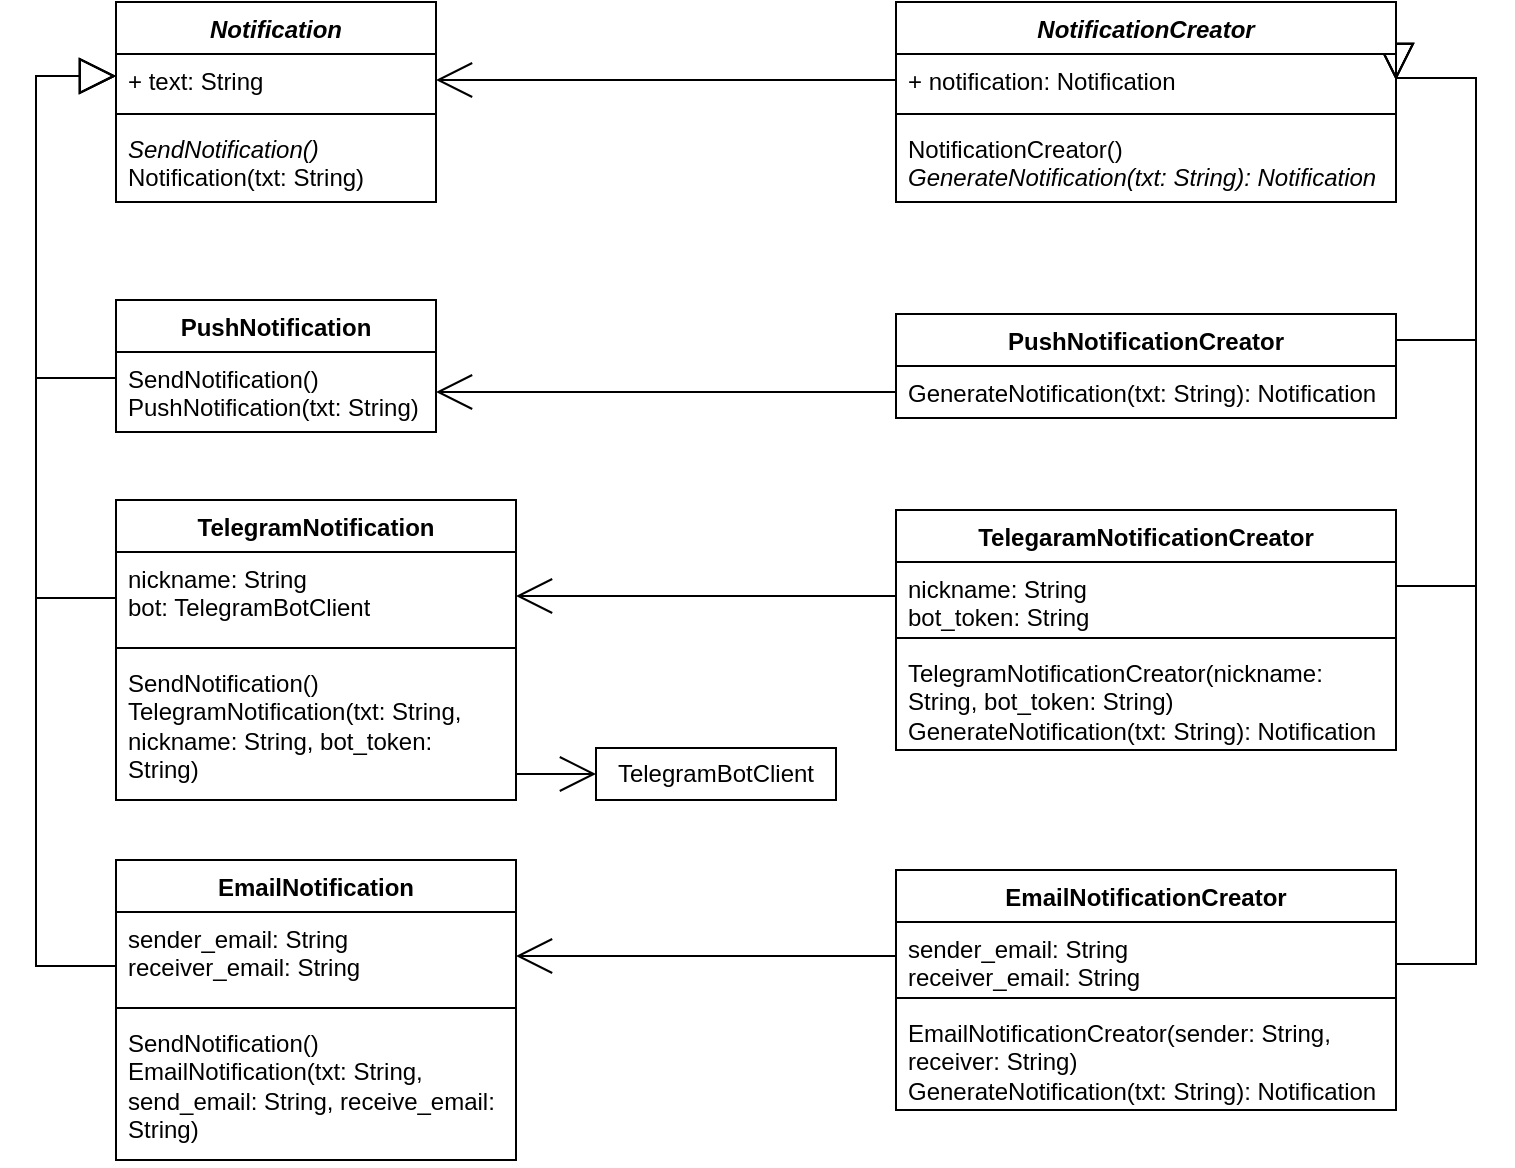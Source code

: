 <mxfile version="26.0.16" pages="2">
  <diagram name="Без паттерна" id="E9wYUuGoHlePbP__7Xps">
    <mxGraphModel dx="1050" dy="621" grid="1" gridSize="10" guides="1" tooltips="1" connect="1" arrows="1" fold="1" page="1" pageScale="1" pageWidth="827" pageHeight="1169" math="0" shadow="0">
      <root>
        <mxCell id="0" />
        <mxCell id="1" parent="0" />
        <mxCell id="TB6tzJLiNQdHkVChreeE-1" value="PushNotification" style="swimlane;fontStyle=1;align=center;verticalAlign=top;childLayout=stackLayout;horizontal=1;startSize=26;horizontalStack=0;resizeParent=1;resizeParentMax=0;resizeLast=0;collapsible=1;marginBottom=0;whiteSpace=wrap;html=1;" vertex="1" parent="1">
          <mxGeometry x="80" y="271" width="160" height="66" as="geometry" />
        </mxCell>
        <mxCell id="TB6tzJLiNQdHkVChreeE-2" value="SendNotification()&lt;div&gt;PushNotification(txt: String)&lt;/div&gt;" style="text;strokeColor=none;fillColor=none;align=left;verticalAlign=top;spacingLeft=4;spacingRight=4;overflow=hidden;rotatable=0;points=[[0,0.5],[1,0.5]];portConstraint=eastwest;whiteSpace=wrap;html=1;" vertex="1" parent="TB6tzJLiNQdHkVChreeE-1">
          <mxGeometry y="26" width="160" height="40" as="geometry" />
        </mxCell>
        <mxCell id="TB6tzJLiNQdHkVChreeE-3" value="TelegramNotification" style="swimlane;fontStyle=1;align=center;verticalAlign=top;childLayout=stackLayout;horizontal=1;startSize=26;horizontalStack=0;resizeParent=1;resizeParentMax=0;resizeLast=0;collapsible=1;marginBottom=0;whiteSpace=wrap;html=1;" vertex="1" parent="1">
          <mxGeometry x="80" y="371" width="200" height="150" as="geometry" />
        </mxCell>
        <mxCell id="TB6tzJLiNQdHkVChreeE-4" value="&lt;div&gt;nickname: String&lt;/div&gt;&lt;div&gt;bot: TelegramBotClient&lt;/div&gt;" style="text;strokeColor=none;fillColor=none;align=left;verticalAlign=top;spacingLeft=4;spacingRight=4;overflow=hidden;rotatable=0;points=[[0,0.5],[1,0.5]];portConstraint=eastwest;whiteSpace=wrap;html=1;" vertex="1" parent="TB6tzJLiNQdHkVChreeE-3">
          <mxGeometry y="26" width="200" height="44" as="geometry" />
        </mxCell>
        <mxCell id="TB6tzJLiNQdHkVChreeE-5" value="" style="line;strokeWidth=1;fillColor=none;align=left;verticalAlign=middle;spacingTop=-1;spacingLeft=3;spacingRight=3;rotatable=0;labelPosition=right;points=[];portConstraint=eastwest;strokeColor=inherit;" vertex="1" parent="TB6tzJLiNQdHkVChreeE-3">
          <mxGeometry y="70" width="200" height="8" as="geometry" />
        </mxCell>
        <mxCell id="TB6tzJLiNQdHkVChreeE-6" value="SendNotification()&lt;div&gt;TelegramNotification(txt: String, nickname: String, bot_token: String)&lt;/div&gt;" style="text;strokeColor=none;fillColor=none;align=left;verticalAlign=top;spacingLeft=4;spacingRight=4;overflow=hidden;rotatable=0;points=[[0,0.5],[1,0.5]];portConstraint=eastwest;whiteSpace=wrap;html=1;" vertex="1" parent="TB6tzJLiNQdHkVChreeE-3">
          <mxGeometry y="78" width="200" height="72" as="geometry" />
        </mxCell>
        <mxCell id="TB6tzJLiNQdHkVChreeE-7" value="EmailNotification" style="swimlane;fontStyle=1;align=center;verticalAlign=top;childLayout=stackLayout;horizontal=1;startSize=26;horizontalStack=0;resizeParent=1;resizeParentMax=0;resizeLast=0;collapsible=1;marginBottom=0;whiteSpace=wrap;html=1;" vertex="1" parent="1">
          <mxGeometry x="80" y="551" width="200" height="150" as="geometry" />
        </mxCell>
        <mxCell id="TB6tzJLiNQdHkVChreeE-8" value="&lt;div&gt;sender_email: String&lt;/div&gt;&lt;div&gt;receiver_email: String&lt;/div&gt;" style="text;strokeColor=none;fillColor=none;align=left;verticalAlign=top;spacingLeft=4;spacingRight=4;overflow=hidden;rotatable=0;points=[[0,0.5],[1,0.5]];portConstraint=eastwest;whiteSpace=wrap;html=1;" vertex="1" parent="TB6tzJLiNQdHkVChreeE-7">
          <mxGeometry y="26" width="200" height="44" as="geometry" />
        </mxCell>
        <mxCell id="TB6tzJLiNQdHkVChreeE-9" value="" style="line;strokeWidth=1;fillColor=none;align=left;verticalAlign=middle;spacingTop=-1;spacingLeft=3;spacingRight=3;rotatable=0;labelPosition=right;points=[];portConstraint=eastwest;strokeColor=inherit;" vertex="1" parent="TB6tzJLiNQdHkVChreeE-7">
          <mxGeometry y="70" width="200" height="8" as="geometry" />
        </mxCell>
        <mxCell id="TB6tzJLiNQdHkVChreeE-10" value="SendNotification()&lt;div&gt;EmailNotification(txt: String, send_email: String, receive_email: String)&lt;/div&gt;" style="text;strokeColor=none;fillColor=none;align=left;verticalAlign=top;spacingLeft=4;spacingRight=4;overflow=hidden;rotatable=0;points=[[0,0.5],[1,0.5]];portConstraint=eastwest;whiteSpace=wrap;html=1;" vertex="1" parent="TB6tzJLiNQdHkVChreeE-7">
          <mxGeometry y="78" width="200" height="72" as="geometry" />
        </mxCell>
        <mxCell id="TB6tzJLiNQdHkVChreeE-11" style="edgeStyle=orthogonalEdgeStyle;rounded=0;orthogonalLoop=1;jettySize=auto;html=1;endSize=16;endArrow=block;endFill=0;entryX=1;entryY=0.5;entryDx=0;entryDy=0;" edge="1" parent="1" source="TB6tzJLiNQdHkVChreeE-36" target="TB6tzJLiNQdHkVChreeE-26">
          <mxGeometry relative="1" as="geometry">
            <Array as="points">
              <mxPoint x="760" y="603" />
              <mxPoint x="760" y="160" />
              <mxPoint x="720" y="160" />
            </Array>
            <mxPoint x="730" y="640" as="sourcePoint" />
            <mxPoint x="720" y="170" as="targetPoint" />
          </mxGeometry>
        </mxCell>
        <mxCell id="TB6tzJLiNQdHkVChreeE-12" style="edgeStyle=orthogonalEdgeStyle;rounded=0;orthogonalLoop=1;jettySize=auto;html=1;endArrow=open;endFill=0;endSize=16;exitX=0;exitY=0.5;exitDx=0;exitDy=0;entryX=1;entryY=0.5;entryDx=0;entryDy=0;" edge="1" parent="1" source="TB6tzJLiNQdHkVChreeE-30" target="TB6tzJLiNQdHkVChreeE-2">
          <mxGeometry relative="1" as="geometry">
            <mxPoint x="370" y="330" as="sourcePoint" />
            <mxPoint x="310" y="300" as="targetPoint" />
          </mxGeometry>
        </mxCell>
        <mxCell id="TB6tzJLiNQdHkVChreeE-13" style="edgeStyle=orthogonalEdgeStyle;rounded=0;orthogonalLoop=1;jettySize=auto;html=1;endSize=16;endArrow=open;endFill=0;entryX=1;entryY=0.5;entryDx=0;entryDy=0;" edge="1" parent="1" source="TB6tzJLiNQdHkVChreeE-32" target="TB6tzJLiNQdHkVChreeE-4">
          <mxGeometry relative="1" as="geometry">
            <mxPoint x="414" y="460" as="sourcePoint" />
            <mxPoint x="329" y="420" as="targetPoint" />
          </mxGeometry>
        </mxCell>
        <mxCell id="TB6tzJLiNQdHkVChreeE-14" style="edgeStyle=orthogonalEdgeStyle;rounded=0;orthogonalLoop=1;jettySize=auto;html=1;endSize=16;endArrow=open;endFill=0;" edge="1" parent="1" source="TB6tzJLiNQdHkVChreeE-36" target="TB6tzJLiNQdHkVChreeE-8">
          <mxGeometry relative="1" as="geometry">
            <mxPoint x="414" y="640" as="sourcePoint" />
            <mxPoint x="329" y="560" as="targetPoint" />
          </mxGeometry>
        </mxCell>
        <mxCell id="TB6tzJLiNQdHkVChreeE-15" value="&lt;i&gt;Notification&lt;/i&gt;" style="swimlane;fontStyle=1;align=center;verticalAlign=top;childLayout=stackLayout;horizontal=1;startSize=26;horizontalStack=0;resizeParent=1;resizeParentMax=0;resizeLast=0;collapsible=1;marginBottom=0;whiteSpace=wrap;html=1;" vertex="1" parent="1">
          <mxGeometry x="80" y="122" width="160" height="100" as="geometry" />
        </mxCell>
        <mxCell id="TB6tzJLiNQdHkVChreeE-16" value="+ text: String" style="text;strokeColor=none;fillColor=none;align=left;verticalAlign=top;spacingLeft=4;spacingRight=4;overflow=hidden;rotatable=0;points=[[0,0.5],[1,0.5]];portConstraint=eastwest;whiteSpace=wrap;html=1;" vertex="1" parent="TB6tzJLiNQdHkVChreeE-15">
          <mxGeometry y="26" width="160" height="26" as="geometry" />
        </mxCell>
        <mxCell id="TB6tzJLiNQdHkVChreeE-17" value="" style="line;strokeWidth=1;fillColor=none;align=left;verticalAlign=middle;spacingTop=-1;spacingLeft=3;spacingRight=3;rotatable=0;labelPosition=right;points=[];portConstraint=eastwest;strokeColor=inherit;" vertex="1" parent="TB6tzJLiNQdHkVChreeE-15">
          <mxGeometry y="52" width="160" height="8" as="geometry" />
        </mxCell>
        <mxCell id="TB6tzJLiNQdHkVChreeE-18" value="&lt;i&gt;SendNotification()&lt;/i&gt;&lt;div&gt;Notification(txt: String)&lt;/div&gt;" style="text;strokeColor=none;fillColor=none;align=left;verticalAlign=top;spacingLeft=4;spacingRight=4;overflow=hidden;rotatable=0;points=[[0,0.5],[1,0.5]];portConstraint=eastwest;whiteSpace=wrap;html=1;" vertex="1" parent="TB6tzJLiNQdHkVChreeE-15">
          <mxGeometry y="60" width="160" height="40" as="geometry" />
        </mxCell>
        <mxCell id="TB6tzJLiNQdHkVChreeE-19" style="edgeStyle=orthogonalEdgeStyle;rounded=0;orthogonalLoop=1;jettySize=auto;html=1;endSize=16;endArrow=block;endFill=0;" edge="1" parent="1" source="TB6tzJLiNQdHkVChreeE-4" target="TB6tzJLiNQdHkVChreeE-16">
          <mxGeometry relative="1" as="geometry">
            <mxPoint x="70" y="190" as="targetPoint" />
            <Array as="points">
              <mxPoint x="40" y="420" />
              <mxPoint x="40" y="159" />
            </Array>
          </mxGeometry>
        </mxCell>
        <mxCell id="TB6tzJLiNQdHkVChreeE-20" style="edgeStyle=orthogonalEdgeStyle;rounded=0;orthogonalLoop=1;jettySize=auto;html=1;endSize=16;endArrow=block;endFill=0;" edge="1" parent="1" source="TB6tzJLiNQdHkVChreeE-8" target="TB6tzJLiNQdHkVChreeE-16">
          <mxGeometry relative="1" as="geometry">
            <mxPoint x="40" y="170" as="targetPoint" />
            <Array as="points">
              <mxPoint x="40" y="604" />
              <mxPoint x="40" y="159" />
            </Array>
          </mxGeometry>
        </mxCell>
        <mxCell id="TB6tzJLiNQdHkVChreeE-21" style="edgeStyle=orthogonalEdgeStyle;rounded=0;orthogonalLoop=1;jettySize=auto;html=1;endSize=16;endArrow=block;endFill=0;" edge="1" parent="1" source="TB6tzJLiNQdHkVChreeE-2" target="TB6tzJLiNQdHkVChreeE-16">
          <mxGeometry relative="1" as="geometry">
            <mxPoint x="30" y="130" as="targetPoint" />
            <Array as="points">
              <mxPoint x="40" y="310" />
              <mxPoint x="40" y="159" />
            </Array>
            <mxPoint x="80" y="310" as="sourcePoint" />
          </mxGeometry>
        </mxCell>
        <mxCell id="TB6tzJLiNQdHkVChreeE-22" style="edgeStyle=orthogonalEdgeStyle;rounded=0;orthogonalLoop=1;jettySize=auto;html=1;endSize=16;endArrow=block;endFill=0;entryX=1;entryY=0.5;entryDx=0;entryDy=0;" edge="1" parent="1" source="TB6tzJLiNQdHkVChreeE-32" target="TB6tzJLiNQdHkVChreeE-26">
          <mxGeometry relative="1" as="geometry">
            <Array as="points">
              <mxPoint x="760" y="414" />
              <mxPoint x="760" y="160" />
              <mxPoint x="720" y="160" />
            </Array>
            <mxPoint x="740" y="450" as="sourcePoint" />
            <mxPoint x="720" y="170" as="targetPoint" />
          </mxGeometry>
        </mxCell>
        <mxCell id="TB6tzJLiNQdHkVChreeE-23" style="edgeStyle=orthogonalEdgeStyle;rounded=0;orthogonalLoop=1;jettySize=auto;html=1;exitX=1;exitY=0.25;exitDx=0;exitDy=0;endArrow=block;endFill=0;endSize=16;entryX=1;entryY=0.5;entryDx=0;entryDy=0;" edge="1" parent="1" source="TB6tzJLiNQdHkVChreeE-29" target="TB6tzJLiNQdHkVChreeE-26">
          <mxGeometry relative="1" as="geometry">
            <Array as="points">
              <mxPoint x="760" y="291" />
              <mxPoint x="760" y="160" />
              <mxPoint x="720" y="160" />
            </Array>
            <mxPoint x="720" y="327" as="sourcePoint" />
            <mxPoint x="720" y="170" as="targetPoint" />
          </mxGeometry>
        </mxCell>
        <mxCell id="TB6tzJLiNQdHkVChreeE-24" style="edgeStyle=orthogonalEdgeStyle;rounded=0;orthogonalLoop=1;jettySize=auto;html=1;entryX=1;entryY=0.5;entryDx=0;entryDy=0;endSize=16;endArrow=open;endFill=0;exitX=0;exitY=0.5;exitDx=0;exitDy=0;" edge="1" parent="1" source="TB6tzJLiNQdHkVChreeE-26" target="TB6tzJLiNQdHkVChreeE-16">
          <mxGeometry relative="1" as="geometry">
            <mxPoint x="520" y="162" as="sourcePoint" />
          </mxGeometry>
        </mxCell>
        <mxCell id="TB6tzJLiNQdHkVChreeE-25" value="&lt;i&gt;NotificationCreator&lt;/i&gt;" style="swimlane;fontStyle=1;align=center;verticalAlign=top;childLayout=stackLayout;horizontal=1;startSize=26;horizontalStack=0;resizeParent=1;resizeParentMax=0;resizeLast=0;collapsible=1;marginBottom=0;whiteSpace=wrap;html=1;" vertex="1" parent="1">
          <mxGeometry x="470" y="122" width="250" height="100" as="geometry" />
        </mxCell>
        <mxCell id="TB6tzJLiNQdHkVChreeE-26" value="+ notification: Notification" style="text;strokeColor=none;fillColor=none;align=left;verticalAlign=top;spacingLeft=4;spacingRight=4;overflow=hidden;rotatable=0;points=[[0,0.5],[1,0.5]];portConstraint=eastwest;whiteSpace=wrap;html=1;" vertex="1" parent="TB6tzJLiNQdHkVChreeE-25">
          <mxGeometry y="26" width="250" height="26" as="geometry" />
        </mxCell>
        <mxCell id="TB6tzJLiNQdHkVChreeE-27" value="" style="line;strokeWidth=1;fillColor=none;align=left;verticalAlign=middle;spacingTop=-1;spacingLeft=3;spacingRight=3;rotatable=0;labelPosition=right;points=[];portConstraint=eastwest;strokeColor=inherit;" vertex="1" parent="TB6tzJLiNQdHkVChreeE-25">
          <mxGeometry y="52" width="250" height="8" as="geometry" />
        </mxCell>
        <mxCell id="TB6tzJLiNQdHkVChreeE-28" value="&lt;div&gt;NotificationCreator()&lt;/div&gt;&lt;i&gt;GenerateNotification(txt: String): Notification&lt;/i&gt;" style="text;strokeColor=none;fillColor=none;align=left;verticalAlign=top;spacingLeft=4;spacingRight=4;overflow=hidden;rotatable=0;points=[[0,0.5],[1,0.5]];portConstraint=eastwest;whiteSpace=wrap;html=1;" vertex="1" parent="TB6tzJLiNQdHkVChreeE-25">
          <mxGeometry y="60" width="250" height="40" as="geometry" />
        </mxCell>
        <mxCell id="TB6tzJLiNQdHkVChreeE-29" value="PushNotificationCreator" style="swimlane;fontStyle=1;align=center;verticalAlign=top;childLayout=stackLayout;horizontal=1;startSize=26;horizontalStack=0;resizeParent=1;resizeParentMax=0;resizeLast=0;collapsible=1;marginBottom=0;whiteSpace=wrap;html=1;" vertex="1" parent="1">
          <mxGeometry x="470" y="278" width="250" height="52" as="geometry" />
        </mxCell>
        <mxCell id="TB6tzJLiNQdHkVChreeE-30" value="GenerateNotification(txt: String): Notification" style="text;strokeColor=none;fillColor=none;align=left;verticalAlign=top;spacingLeft=4;spacingRight=4;overflow=hidden;rotatable=0;points=[[0,0.5],[1,0.5]];portConstraint=eastwest;whiteSpace=wrap;html=1;" vertex="1" parent="TB6tzJLiNQdHkVChreeE-29">
          <mxGeometry y="26" width="250" height="26" as="geometry" />
        </mxCell>
        <mxCell id="TB6tzJLiNQdHkVChreeE-31" value="TelegaramNotificationCreator" style="swimlane;fontStyle=1;align=center;verticalAlign=top;childLayout=stackLayout;horizontal=1;startSize=26;horizontalStack=0;resizeParent=1;resizeParentMax=0;resizeLast=0;collapsible=1;marginBottom=0;whiteSpace=wrap;html=1;" vertex="1" parent="1">
          <mxGeometry x="470" y="376" width="250" height="120" as="geometry" />
        </mxCell>
        <mxCell id="TB6tzJLiNQdHkVChreeE-32" value="nickname: String&lt;div&gt;bot_token: String&lt;/div&gt;" style="text;strokeColor=none;fillColor=none;align=left;verticalAlign=top;spacingLeft=4;spacingRight=4;overflow=hidden;rotatable=0;points=[[0,0.5],[1,0.5]];portConstraint=eastwest;whiteSpace=wrap;html=1;" vertex="1" parent="TB6tzJLiNQdHkVChreeE-31">
          <mxGeometry y="26" width="250" height="34" as="geometry" />
        </mxCell>
        <mxCell id="TB6tzJLiNQdHkVChreeE-33" value="" style="line;strokeWidth=1;fillColor=none;align=left;verticalAlign=middle;spacingTop=-1;spacingLeft=3;spacingRight=3;rotatable=0;labelPosition=right;points=[];portConstraint=eastwest;strokeColor=inherit;" vertex="1" parent="TB6tzJLiNQdHkVChreeE-31">
          <mxGeometry y="60" width="250" height="8" as="geometry" />
        </mxCell>
        <mxCell id="TB6tzJLiNQdHkVChreeE-34" value="TelegramNotificationCreator(nickname: String, bot_token: String)&lt;div&gt;GenerateNotification(txt: String): Notification&lt;/div&gt;" style="text;strokeColor=none;fillColor=none;align=left;verticalAlign=top;spacingLeft=4;spacingRight=4;overflow=hidden;rotatable=0;points=[[0,0.5],[1,0.5]];portConstraint=eastwest;whiteSpace=wrap;html=1;" vertex="1" parent="TB6tzJLiNQdHkVChreeE-31">
          <mxGeometry y="68" width="250" height="52" as="geometry" />
        </mxCell>
        <mxCell id="TB6tzJLiNQdHkVChreeE-35" value="EmailNotificationCreator" style="swimlane;fontStyle=1;align=center;verticalAlign=top;childLayout=stackLayout;horizontal=1;startSize=26;horizontalStack=0;resizeParent=1;resizeParentMax=0;resizeLast=0;collapsible=1;marginBottom=0;whiteSpace=wrap;html=1;" vertex="1" parent="1">
          <mxGeometry x="470" y="556" width="250" height="120" as="geometry" />
        </mxCell>
        <mxCell id="TB6tzJLiNQdHkVChreeE-36" value="sender_email: String&lt;div&gt;receiver_email: String&lt;/div&gt;" style="text;strokeColor=none;fillColor=none;align=left;verticalAlign=top;spacingLeft=4;spacingRight=4;overflow=hidden;rotatable=0;points=[[0,0.5],[1,0.5]];portConstraint=eastwest;whiteSpace=wrap;html=1;" vertex="1" parent="TB6tzJLiNQdHkVChreeE-35">
          <mxGeometry y="26" width="250" height="34" as="geometry" />
        </mxCell>
        <mxCell id="TB6tzJLiNQdHkVChreeE-37" value="" style="line;strokeWidth=1;fillColor=none;align=left;verticalAlign=middle;spacingTop=-1;spacingLeft=3;spacingRight=3;rotatable=0;labelPosition=right;points=[];portConstraint=eastwest;strokeColor=inherit;" vertex="1" parent="TB6tzJLiNQdHkVChreeE-35">
          <mxGeometry y="60" width="250" height="8" as="geometry" />
        </mxCell>
        <mxCell id="TB6tzJLiNQdHkVChreeE-38" value="EmailNotificationCreator(sender: String, receiver: String)&lt;div&gt;GenerateNotification(txt: String): Notification&lt;/div&gt;" style="text;strokeColor=none;fillColor=none;align=left;verticalAlign=top;spacingLeft=4;spacingRight=4;overflow=hidden;rotatable=0;points=[[0,0.5],[1,0.5]];portConstraint=eastwest;whiteSpace=wrap;html=1;" vertex="1" parent="TB6tzJLiNQdHkVChreeE-35">
          <mxGeometry y="68" width="250" height="52" as="geometry" />
        </mxCell>
        <mxCell id="W4l-jzPKIOOFL52xHrAI-1" value="TelegramBotClient" style="html=1;whiteSpace=wrap;" vertex="1" parent="1">
          <mxGeometry x="320" y="495" width="120" height="26" as="geometry" />
        </mxCell>
        <mxCell id="W4l-jzPKIOOFL52xHrAI-2" style="edgeStyle=orthogonalEdgeStyle;rounded=0;orthogonalLoop=1;jettySize=auto;html=1;endArrow=open;endFill=0;endSize=16;" edge="1" parent="1" target="W4l-jzPKIOOFL52xHrAI-1" source="TB6tzJLiNQdHkVChreeE-6">
          <mxGeometry relative="1" as="geometry">
            <mxPoint x="280" y="508" as="sourcePoint" />
            <Array as="points">
              <mxPoint x="300" y="508" />
              <mxPoint x="300" y="508" />
            </Array>
          </mxGeometry>
        </mxCell>
      </root>
    </mxGraphModel>
  </diagram>
  <diagram id="hdQLrgUGndHD3l6Y_9LG" name="С паттерном">
    <mxGraphModel dx="875" dy="518" grid="1" gridSize="10" guides="1" tooltips="1" connect="1" arrows="1" fold="1" page="1" pageScale="1" pageWidth="827" pageHeight="1169" math="0" shadow="0">
      <root>
        <mxCell id="0" />
        <mxCell id="1" parent="0" />
        <mxCell id="z0pzR0I7lsP6paGfHQoo-1" value="PushNotification" style="swimlane;fontStyle=1;align=center;verticalAlign=top;childLayout=stackLayout;horizontal=1;startSize=26;horizontalStack=0;resizeParent=1;resizeParentMax=0;resizeLast=0;collapsible=1;marginBottom=0;whiteSpace=wrap;html=1;" vertex="1" parent="1">
          <mxGeometry x="80" y="271" width="180" height="50" as="geometry" />
        </mxCell>
        <mxCell id="z0pzR0I7lsP6paGfHQoo-2" value="SendNotification(text: String)" style="text;strokeColor=none;fillColor=none;align=left;verticalAlign=top;spacingLeft=4;spacingRight=4;overflow=hidden;rotatable=0;points=[[0,0.5],[1,0.5]];portConstraint=eastwest;whiteSpace=wrap;html=1;" vertex="1" parent="z0pzR0I7lsP6paGfHQoo-1">
          <mxGeometry y="26" width="180" height="24" as="geometry" />
        </mxCell>
        <mxCell id="z0pzR0I7lsP6paGfHQoo-3" value="TelegramNotification" style="swimlane;fontStyle=1;align=center;verticalAlign=top;childLayout=stackLayout;horizontal=1;startSize=26;horizontalStack=0;resizeParent=1;resizeParentMax=0;resizeLast=0;collapsible=1;marginBottom=0;whiteSpace=wrap;html=1;" vertex="1" parent="1">
          <mxGeometry x="80" y="371" width="200" height="130" as="geometry" />
        </mxCell>
        <mxCell id="z0pzR0I7lsP6paGfHQoo-4" value="&lt;div&gt;nickname: String&lt;/div&gt;&lt;div&gt;bot: TelegramBotClient&lt;/div&gt;" style="text;strokeColor=none;fillColor=none;align=left;verticalAlign=top;spacingLeft=4;spacingRight=4;overflow=hidden;rotatable=0;points=[[0,0.5],[1,0.5]];portConstraint=eastwest;whiteSpace=wrap;html=1;" vertex="1" parent="z0pzR0I7lsP6paGfHQoo-3">
          <mxGeometry y="26" width="200" height="44" as="geometry" />
        </mxCell>
        <mxCell id="z0pzR0I7lsP6paGfHQoo-5" value="" style="line;strokeWidth=1;fillColor=none;align=left;verticalAlign=middle;spacingTop=-1;spacingLeft=3;spacingRight=3;rotatable=0;labelPosition=right;points=[];portConstraint=eastwest;strokeColor=inherit;" vertex="1" parent="z0pzR0I7lsP6paGfHQoo-3">
          <mxGeometry y="70" width="200" height="8" as="geometry" />
        </mxCell>
        <mxCell id="z0pzR0I7lsP6paGfHQoo-6" value="&lt;div&gt;TelegramNotification(nickname: String, bot_token: String)&lt;/div&gt;&lt;div&gt;SendNotification(text: String)&lt;/div&gt;" style="text;strokeColor=none;fillColor=none;align=left;verticalAlign=top;spacingLeft=4;spacingRight=4;overflow=hidden;rotatable=0;points=[[0,0.5],[1,0.5]];portConstraint=eastwest;whiteSpace=wrap;html=1;" vertex="1" parent="z0pzR0I7lsP6paGfHQoo-3">
          <mxGeometry y="78" width="200" height="52" as="geometry" />
        </mxCell>
        <mxCell id="z0pzR0I7lsP6paGfHQoo-7" value="EmailNotification" style="swimlane;fontStyle=1;align=center;verticalAlign=top;childLayout=stackLayout;horizontal=1;startSize=26;horizontalStack=0;resizeParent=1;resizeParentMax=0;resizeLast=0;collapsible=1;marginBottom=0;whiteSpace=wrap;html=1;" vertex="1" parent="1">
          <mxGeometry x="80" y="551" width="200" height="130" as="geometry" />
        </mxCell>
        <mxCell id="z0pzR0I7lsP6paGfHQoo-8" value="&lt;div&gt;sender_email: String&lt;/div&gt;&lt;div&gt;receiver_email: String&lt;/div&gt;" style="text;strokeColor=none;fillColor=none;align=left;verticalAlign=top;spacingLeft=4;spacingRight=4;overflow=hidden;rotatable=0;points=[[0,0.5],[1,0.5]];portConstraint=eastwest;whiteSpace=wrap;html=1;" vertex="1" parent="z0pzR0I7lsP6paGfHQoo-7">
          <mxGeometry y="26" width="200" height="44" as="geometry" />
        </mxCell>
        <mxCell id="z0pzR0I7lsP6paGfHQoo-9" value="" style="line;strokeWidth=1;fillColor=none;align=left;verticalAlign=middle;spacingTop=-1;spacingLeft=3;spacingRight=3;rotatable=0;labelPosition=right;points=[];portConstraint=eastwest;strokeColor=inherit;" vertex="1" parent="z0pzR0I7lsP6paGfHQoo-7">
          <mxGeometry y="70" width="200" height="8" as="geometry" />
        </mxCell>
        <mxCell id="z0pzR0I7lsP6paGfHQoo-10" value="&lt;div&gt;EmailNotification(sender_email: String, receiver_email: String)&lt;/div&gt;SendNotification(text: String)" style="text;strokeColor=none;fillColor=none;align=left;verticalAlign=top;spacingLeft=4;spacingRight=4;overflow=hidden;rotatable=0;points=[[0,0.5],[1,0.5]];portConstraint=eastwest;whiteSpace=wrap;html=1;" vertex="1" parent="z0pzR0I7lsP6paGfHQoo-7">
          <mxGeometry y="78" width="200" height="52" as="geometry" />
        </mxCell>
        <mxCell id="z0pzR0I7lsP6paGfHQoo-11" style="edgeStyle=orthogonalEdgeStyle;rounded=0;orthogonalLoop=1;jettySize=auto;html=1;endSize=16;endArrow=block;endFill=0;entryX=1;entryY=0.5;entryDx=0;entryDy=0;" edge="1" parent="1">
          <mxGeometry relative="1" as="geometry">
            <Array as="points">
              <mxPoint x="760" y="603" />
              <mxPoint x="760" y="160" />
              <mxPoint x="720" y="160" />
            </Array>
            <mxPoint x="720" y="603" as="sourcePoint" />
            <mxPoint x="720" y="161" as="targetPoint" />
          </mxGeometry>
        </mxCell>
        <mxCell id="z0pzR0I7lsP6paGfHQoo-12" style="edgeStyle=orthogonalEdgeStyle;rounded=0;orthogonalLoop=1;jettySize=auto;html=1;endArrow=open;endFill=0;endSize=16;" edge="1" parent="1" source="z0pzR0I7lsP6paGfHQoo-30" target="z0pzR0I7lsP6paGfHQoo-1">
          <mxGeometry relative="1" as="geometry">
            <mxPoint x="430" y="317" as="sourcePoint" />
            <mxPoint x="280" y="317" as="targetPoint" />
            <Array as="points">
              <mxPoint x="430" y="296" />
              <mxPoint x="430" y="296" />
            </Array>
          </mxGeometry>
        </mxCell>
        <mxCell id="z0pzR0I7lsP6paGfHQoo-13" style="edgeStyle=orthogonalEdgeStyle;rounded=0;orthogonalLoop=1;jettySize=auto;html=1;endSize=16;endArrow=open;endFill=0;" edge="1" parent="1" source="z0pzR0I7lsP6paGfHQoo-34" target="z0pzR0I7lsP6paGfHQoo-4">
          <mxGeometry relative="1" as="geometry">
            <mxPoint x="430" y="450" as="sourcePoint" />
            <mxPoint x="310" y="440" as="targetPoint" />
            <Array as="points">
              <mxPoint x="430" y="419" />
              <mxPoint x="430" y="419" />
            </Array>
          </mxGeometry>
        </mxCell>
        <mxCell id="z0pzR0I7lsP6paGfHQoo-14" style="edgeStyle=orthogonalEdgeStyle;rounded=0;orthogonalLoop=1;jettySize=auto;html=1;endSize=16;endArrow=open;endFill=0;" edge="1" parent="1" source="z0pzR0I7lsP6paGfHQoo-38" target="z0pzR0I7lsP6paGfHQoo-8">
          <mxGeometry relative="1" as="geometry">
            <mxPoint x="450" y="600" as="sourcePoint" />
            <mxPoint x="300" y="610" as="targetPoint" />
            <Array as="points">
              <mxPoint x="430" y="599" />
              <mxPoint x="430" y="599" />
            </Array>
          </mxGeometry>
        </mxCell>
        <mxCell id="4eeNT6liHc7-x8ZWPiGo-1" style="edgeStyle=orthogonalEdgeStyle;rounded=0;orthogonalLoop=1;jettySize=auto;html=1;dashed=1;dashPattern=8 8;endArrow=block;endFill=0;endSize=16;" edge="1" parent="1" source="z0pzR0I7lsP6paGfHQoo-1" target="z0pzR0I7lsP6paGfHQoo-15">
          <mxGeometry relative="1" as="geometry">
            <Array as="points">
              <mxPoint x="50" y="296" />
              <mxPoint x="50" y="166" />
            </Array>
          </mxGeometry>
        </mxCell>
        <mxCell id="4eeNT6liHc7-x8ZWPiGo-2" style="edgeStyle=orthogonalEdgeStyle;rounded=0;orthogonalLoop=1;jettySize=auto;html=1;endSize=16;endArrow=block;endFill=0;dashed=1;dashPattern=8 8;" edge="1" parent="1" source="z0pzR0I7lsP6paGfHQoo-3" target="z0pzR0I7lsP6paGfHQoo-15">
          <mxGeometry relative="1" as="geometry">
            <Array as="points">
              <mxPoint x="50" y="436" />
              <mxPoint x="50" y="166" />
            </Array>
          </mxGeometry>
        </mxCell>
        <mxCell id="4eeNT6liHc7-x8ZWPiGo-3" style="edgeStyle=orthogonalEdgeStyle;rounded=0;orthogonalLoop=1;jettySize=auto;html=1;endSize=16;endArrow=block;endFill=0;dashed=1;dashPattern=8 8;" edge="1" parent="1" source="z0pzR0I7lsP6paGfHQoo-7" target="z0pzR0I7lsP6paGfHQoo-15">
          <mxGeometry relative="1" as="geometry">
            <Array as="points">
              <mxPoint x="50" y="616" />
              <mxPoint x="50" y="166" />
            </Array>
          </mxGeometry>
        </mxCell>
        <mxCell id="z0pzR0I7lsP6paGfHQoo-15" value="&lt;div&gt;&lt;span style=&quot;font-weight: normal;&quot;&gt;&lt;i&gt;&amp;lt;&amp;lt;interface&amp;gt;&amp;gt;&lt;/i&gt;&lt;/span&gt;&lt;/div&gt;INotificationImplementation" style="swimlane;fontStyle=1;align=center;verticalAlign=top;childLayout=stackLayout;horizontal=1;startSize=38;horizontalStack=0;resizeParent=1;resizeParentMax=0;resizeLast=0;collapsible=1;marginBottom=0;whiteSpace=wrap;html=1;" vertex="1" parent="1">
          <mxGeometry x="80" y="131" width="180" height="70" as="geometry" />
        </mxCell>
        <mxCell id="z0pzR0I7lsP6paGfHQoo-18" value="SendNotification(text: String)" style="text;strokeColor=none;fillColor=none;align=left;verticalAlign=top;spacingLeft=4;spacingRight=4;overflow=hidden;rotatable=0;points=[[0,0.5],[1,0.5]];portConstraint=eastwest;whiteSpace=wrap;html=1;" vertex="1" parent="z0pzR0I7lsP6paGfHQoo-15">
          <mxGeometry y="38" width="180" height="32" as="geometry" />
        </mxCell>
        <mxCell id="z0pzR0I7lsP6paGfHQoo-22" style="edgeStyle=orthogonalEdgeStyle;rounded=0;orthogonalLoop=1;jettySize=auto;html=1;endSize=16;endArrow=block;endFill=0;entryX=1;entryY=0.5;entryDx=0;entryDy=0;" edge="1" parent="1">
          <mxGeometry relative="1" as="geometry">
            <Array as="points">
              <mxPoint x="760" y="414" />
              <mxPoint x="760" y="160" />
              <mxPoint x="720" y="160" />
            </Array>
            <mxPoint x="720" y="414" as="sourcePoint" />
            <mxPoint x="720" y="161" as="targetPoint" />
          </mxGeometry>
        </mxCell>
        <mxCell id="z0pzR0I7lsP6paGfHQoo-23" style="edgeStyle=orthogonalEdgeStyle;rounded=0;orthogonalLoop=1;jettySize=auto;html=1;exitX=1;exitY=0.25;exitDx=0;exitDy=0;endArrow=block;endFill=0;endSize=16;entryX=1;entryY=0.5;entryDx=0;entryDy=0;" edge="1" parent="1" source="z0pzR0I7lsP6paGfHQoo-29">
          <mxGeometry relative="1" as="geometry">
            <Array as="points">
              <mxPoint x="760" y="291" />
              <mxPoint x="760" y="160" />
              <mxPoint x="720" y="160" />
            </Array>
            <mxPoint x="720" y="327" as="sourcePoint" />
            <mxPoint x="720" y="161" as="targetPoint" />
          </mxGeometry>
        </mxCell>
        <mxCell id="z0pzR0I7lsP6paGfHQoo-24" style="edgeStyle=orthogonalEdgeStyle;rounded=0;orthogonalLoop=1;jettySize=auto;html=1;endSize=16;endArrow=open;endFill=0;" edge="1" parent="1" target="z0pzR0I7lsP6paGfHQoo-15">
          <mxGeometry relative="1" as="geometry">
            <mxPoint x="470" y="161" as="sourcePoint" />
            <mxPoint x="240" y="161" as="targetPoint" />
            <Array as="points">
              <mxPoint x="470" y="162" />
            </Array>
          </mxGeometry>
        </mxCell>
        <mxCell id="z0pzR0I7lsP6paGfHQoo-25" value="&lt;i&gt;NotificationCreator&lt;/i&gt;" style="swimlane;fontStyle=1;align=center;verticalAlign=top;childLayout=stackLayout;horizontal=1;startSize=26;horizontalStack=0;resizeParent=1;resizeParentMax=0;resizeLast=0;collapsible=1;marginBottom=0;whiteSpace=wrap;html=1;" vertex="1" parent="1">
          <mxGeometry x="470" y="130" width="250" height="80" as="geometry" />
        </mxCell>
        <mxCell id="z0pzR0I7lsP6paGfHQoo-28" value="&lt;div&gt;NotificationCreator(implementation: INotificationImplementation)&lt;/div&gt;&lt;i&gt;SendNotification(txt: String)&lt;/i&gt;" style="text;strokeColor=none;fillColor=none;align=left;verticalAlign=top;spacingLeft=4;spacingRight=4;overflow=hidden;rotatable=0;points=[[0,0.5],[1,0.5]];portConstraint=eastwest;whiteSpace=wrap;html=1;" vertex="1" parent="z0pzR0I7lsP6paGfHQoo-25">
          <mxGeometry y="26" width="250" height="54" as="geometry" />
        </mxCell>
        <mxCell id="z0pzR0I7lsP6paGfHQoo-29" value="PushNotificationCreator" style="swimlane;fontStyle=1;align=center;verticalAlign=top;childLayout=stackLayout;horizontal=1;startSize=26;horizontalStack=0;resizeParent=1;resizeParentMax=0;resizeLast=0;collapsible=1;marginBottom=0;whiteSpace=wrap;html=1;" vertex="1" parent="1">
          <mxGeometry x="470" y="250" width="250" height="80" as="geometry" />
        </mxCell>
        <mxCell id="z0pzR0I7lsP6paGfHQoo-30" value="&lt;div&gt;PushNotificationCreator(implementation: INotificationImplementation)&lt;/div&gt;SendNotification(txt: String)" style="text;strokeColor=none;fillColor=none;align=left;verticalAlign=top;spacingLeft=4;spacingRight=4;overflow=hidden;rotatable=0;points=[[0,0.5],[1,0.5]];portConstraint=eastwest;whiteSpace=wrap;html=1;" vertex="1" parent="z0pzR0I7lsP6paGfHQoo-29">
          <mxGeometry y="26" width="250" height="54" as="geometry" />
        </mxCell>
        <mxCell id="z0pzR0I7lsP6paGfHQoo-31" value="TelegaramNotificationCreator" style="swimlane;fontStyle=1;align=center;verticalAlign=top;childLayout=stackLayout;horizontal=1;startSize=26;horizontalStack=0;resizeParent=1;resizeParentMax=0;resizeLast=0;collapsible=1;marginBottom=0;whiteSpace=wrap;html=1;" vertex="1" parent="1">
          <mxGeometry x="470" y="376" width="250" height="78" as="geometry" />
        </mxCell>
        <mxCell id="z0pzR0I7lsP6paGfHQoo-34" value="&lt;div&gt;TelegramNotificationCreator(implementation: INotificationImplementation)&lt;/div&gt;SendNotification(txt: String)" style="text;strokeColor=none;fillColor=none;align=left;verticalAlign=top;spacingLeft=4;spacingRight=4;overflow=hidden;rotatable=0;points=[[0,0.5],[1,0.5]];portConstraint=eastwest;whiteSpace=wrap;html=1;" vertex="1" parent="z0pzR0I7lsP6paGfHQoo-31">
          <mxGeometry y="26" width="250" height="52" as="geometry" />
        </mxCell>
        <mxCell id="z0pzR0I7lsP6paGfHQoo-35" value="EmailNotificationCreator" style="swimlane;fontStyle=1;align=center;verticalAlign=top;childLayout=stackLayout;horizontal=1;startSize=26;horizontalStack=0;resizeParent=1;resizeParentMax=0;resizeLast=0;collapsible=1;marginBottom=0;whiteSpace=wrap;html=1;" vertex="1" parent="1">
          <mxGeometry x="470" y="556" width="250" height="78" as="geometry" />
        </mxCell>
        <mxCell id="z0pzR0I7lsP6paGfHQoo-38" value="&lt;div&gt;EmailNotificationCreator(implementation: INotificationImplementation)&lt;/div&gt;SendNotification(txt: String)" style="text;strokeColor=none;fillColor=none;align=left;verticalAlign=top;spacingLeft=4;spacingRight=4;overflow=hidden;rotatable=0;points=[[0,0.5],[1,0.5]];portConstraint=eastwest;whiteSpace=wrap;html=1;" vertex="1" parent="z0pzR0I7lsP6paGfHQoo-35">
          <mxGeometry y="26" width="250" height="52" as="geometry" />
        </mxCell>
        <mxCell id="z0pzR0I7lsP6paGfHQoo-40" value="# implementation" style="text;html=1;align=center;verticalAlign=middle;resizable=0;points=[];autosize=1;strokeColor=none;fillColor=none;" vertex="1" parent="1">
          <mxGeometry x="260" y="131" width="110" height="30" as="geometry" />
        </mxCell>
        <mxCell id="4eeNT6liHc7-x8ZWPiGo-4" value="TelegramBotClient" style="html=1;whiteSpace=wrap;" vertex="1" parent="1">
          <mxGeometry x="340" y="475" width="120" height="26" as="geometry" />
        </mxCell>
        <mxCell id="4eeNT6liHc7-x8ZWPiGo-5" style="edgeStyle=orthogonalEdgeStyle;rounded=0;orthogonalLoop=1;jettySize=auto;html=1;endArrow=open;endFill=0;endSize=16;" edge="1" parent="1" source="z0pzR0I7lsP6paGfHQoo-6" target="4eeNT6liHc7-x8ZWPiGo-4">
          <mxGeometry relative="1" as="geometry">
            <Array as="points">
              <mxPoint x="300" y="488" />
              <mxPoint x="300" y="488" />
            </Array>
          </mxGeometry>
        </mxCell>
      </root>
    </mxGraphModel>
  </diagram>
</mxfile>

